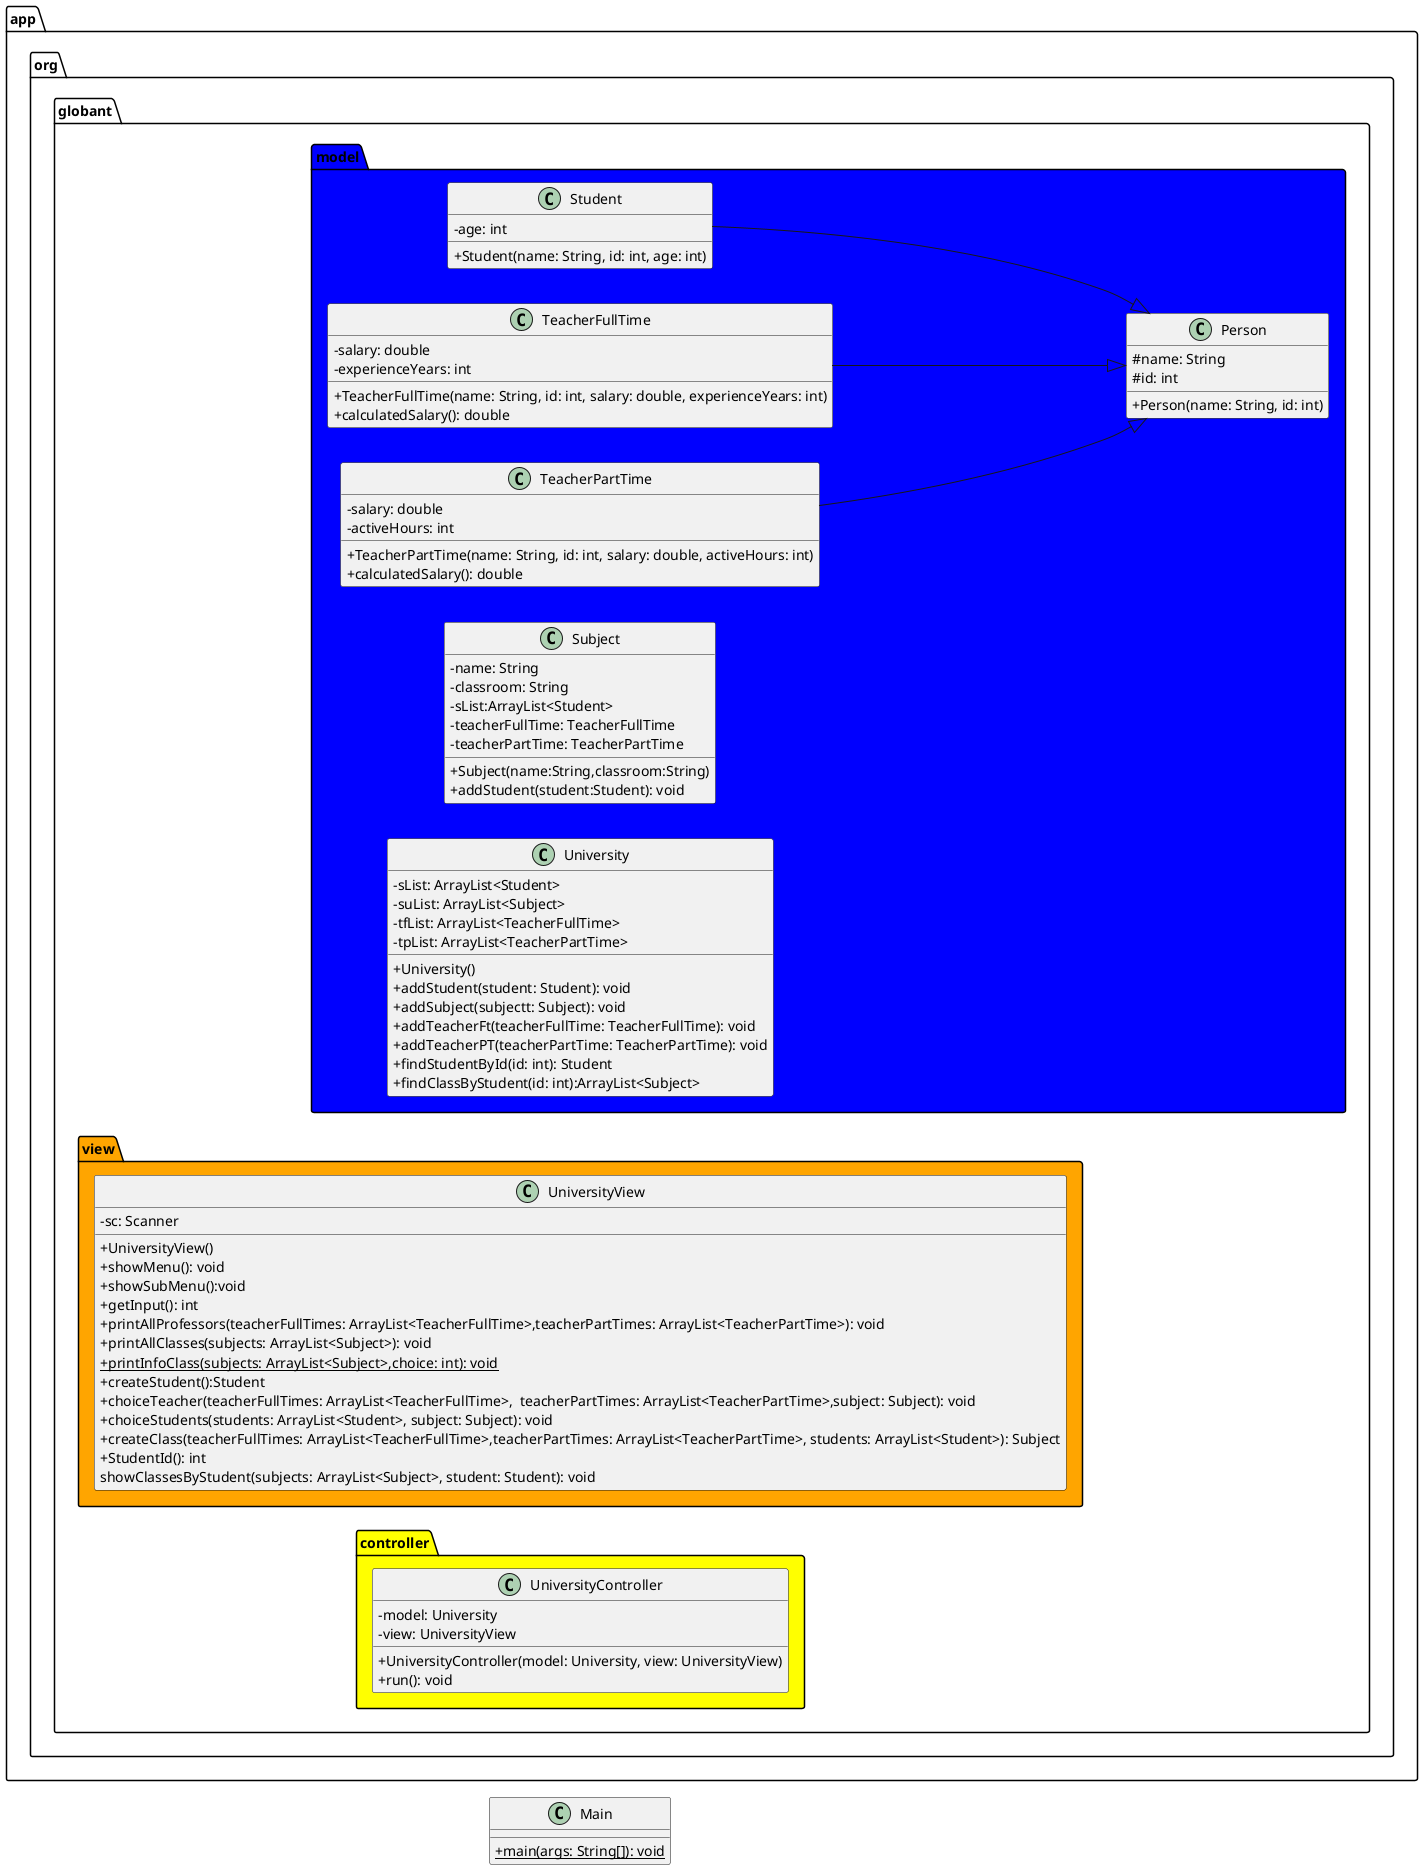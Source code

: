 @startuml University

left to right direction 

skinparam classAttributeIconSize 0



package app.org.globant.model #0000FF{

    class Person{
        # name: String
        # id: int
        + Person(name: String, id: int)

    }
    Student--|>Person
    class Student{
        - age: int
        +Student(name: String, id: int, age: int)

        
    }
    TeacherFullTime --|>Person
    class TeacherFullTime{
        - salary: double
        - experienceYears: int
        + TeacherFullTime(name: String, id: int, salary: double, experienceYears: int)
        + calculatedSalary(): double
    }
    TeacherPartTime--|> Person
    class TeacherPartTime{
        - salary: double
        - activeHours: int
        + TeacherPartTime(name: String, id: int, salary: double, activeHours: int)
        + calculatedSalary(): double

    }
    class Subject{
        - name: String
        - classroom: String
        - sList:ArrayList<Student>
        - teacherFullTime: TeacherFullTime
        - teacherPartTime: TeacherPartTime
        + Subject(name:String,classroom:String)
        + addStudent(student:Student): void

    }
    class University{
        - sList: ArrayList<Student>
        - suList: ArrayList<Subject>
        - tfList: ArrayList<TeacherFullTime>
        - tpList: ArrayList<TeacherPartTime>
        + University()
        + addStudent(student: Student): void
        + addSubject(subjectt: Subject): void
        + addTeacherFt(teacherFullTime: TeacherFullTime): void
        + addTeacherPT(teacherPartTime: TeacherPartTime): void
        + findStudentById(id: int): Student
        + findClassByStudent(id: int):ArrayList<Subject>
    }

}

package app.org.globant.view #FFA500{
    class UniversityView{
        - sc: Scanner
        + UniversityView()
        + showMenu(): void
        + showSubMenu():void
        + getInput(): int
        + printAllProfessors(teacherFullTimes: ArrayList<TeacherFullTime>,teacherPartTimes: ArrayList<TeacherPartTime>): void
        + printAllClasses(subjects: ArrayList<Subject>): void
        + {static} printInfoClass(subjects: ArrayList<Subject>,choice: int): void
        + createStudent():Student
        + choiceTeacher(teacherFullTimes: ArrayList<TeacherFullTime>,  teacherPartTimes: ArrayList<TeacherPartTime>,subject: Subject): void
        + choiceStudents(students: ArrayList<Student>, subject: Subject): void
        + createClass(teacherFullTimes: ArrayList<TeacherFullTime>,teacherPartTimes: ArrayList<TeacherPartTime>, students: ArrayList<Student>): Subject
        + StudentId(): int
        showClassesByStudent(subjects: ArrayList<Subject>, student: Student): void
    }
}

package app.org.globant.controller #FFFF00{
    class UniversityController{
        - model: University
        - view: UniversityView
        + UniversityController(model: University, view: UniversityView)
        + run(): void
    }
}

class Main{
    + {static} main(args: String[]): void
}




@enduml